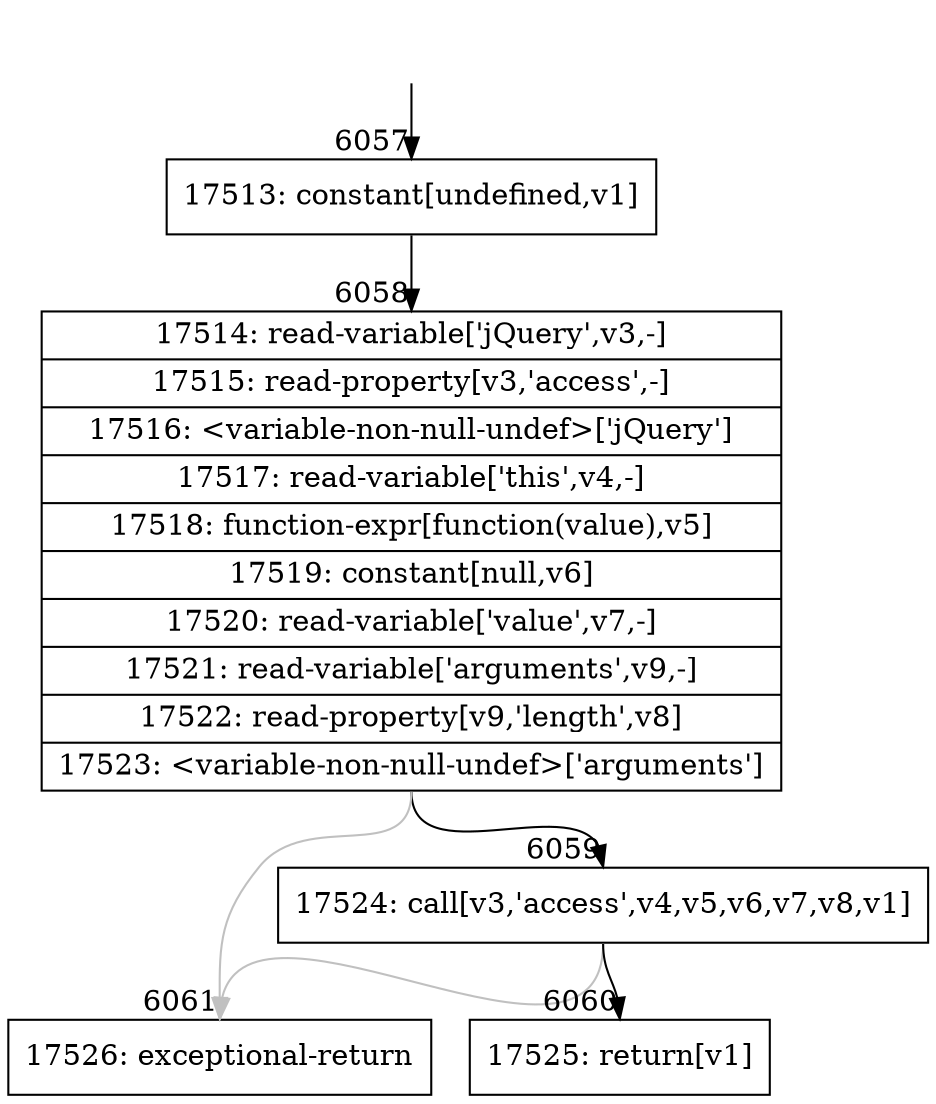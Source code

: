 digraph {
rankdir="TD"
BB_entry397[shape=none,label=""];
BB_entry397 -> BB6057 [tailport=s, headport=n, headlabel="    6057"]
BB6057 [shape=record label="{17513: constant[undefined,v1]}" ] 
BB6057 -> BB6058 [tailport=s, headport=n, headlabel="      6058"]
BB6058 [shape=record label="{17514: read-variable['jQuery',v3,-]|17515: read-property[v3,'access',-]|17516: \<variable-non-null-undef\>['jQuery']|17517: read-variable['this',v4,-]|17518: function-expr[function(value),v5]|17519: constant[null,v6]|17520: read-variable['value',v7,-]|17521: read-variable['arguments',v9,-]|17522: read-property[v9,'length',v8]|17523: \<variable-non-null-undef\>['arguments']}" ] 
BB6058 -> BB6059 [tailport=s, headport=n, headlabel="      6059"]
BB6058 -> BB6061 [tailport=s, headport=n, color=gray, headlabel="      6061"]
BB6059 [shape=record label="{17524: call[v3,'access',v4,v5,v6,v7,v8,v1]}" ] 
BB6059 -> BB6060 [tailport=s, headport=n, headlabel="      6060"]
BB6059 -> BB6061 [tailport=s, headport=n, color=gray]
BB6060 [shape=record label="{17525: return[v1]}" ] 
BB6061 [shape=record label="{17526: exceptional-return}" ] 
}
